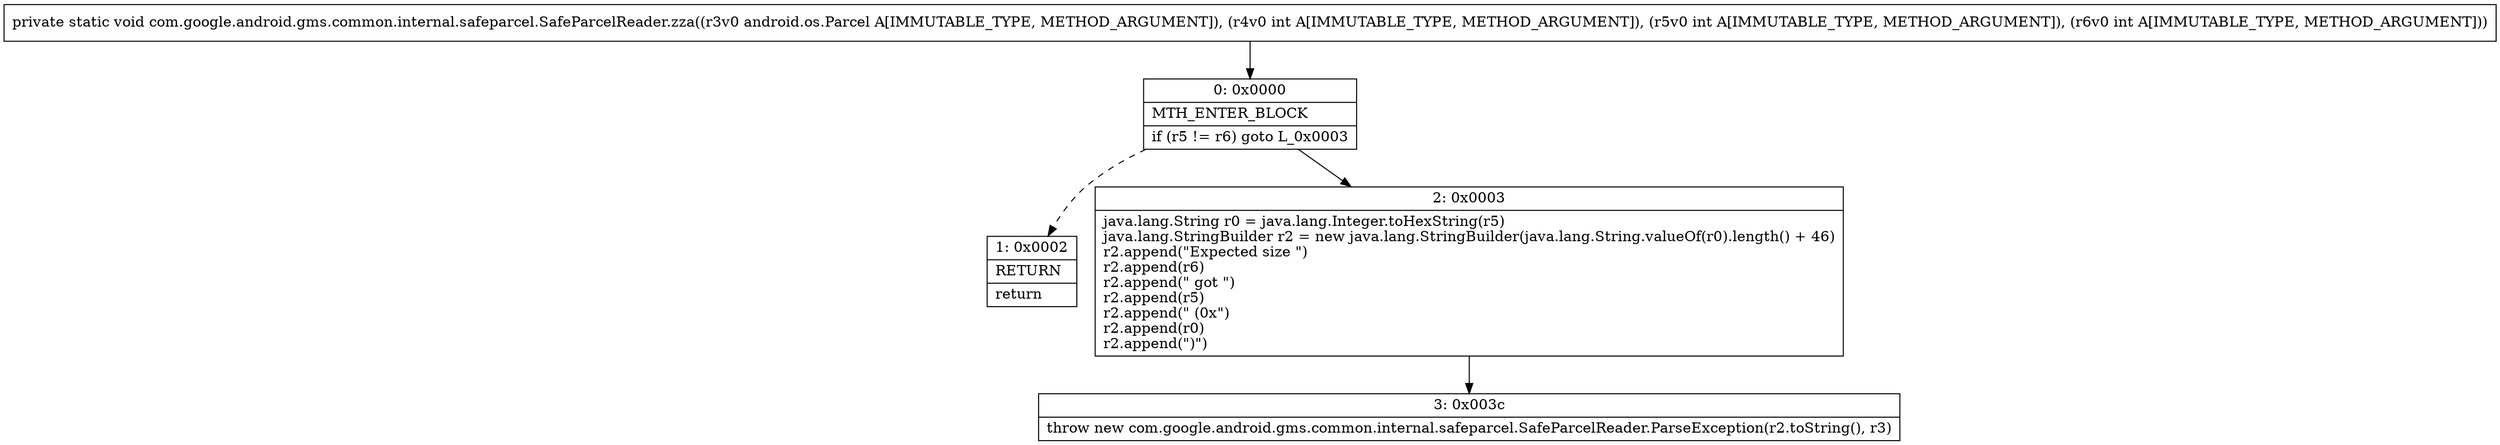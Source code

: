 digraph "CFG forcom.google.android.gms.common.internal.safeparcel.SafeParcelReader.zza(Landroid\/os\/Parcel;III)V" {
Node_0 [shape=record,label="{0\:\ 0x0000|MTH_ENTER_BLOCK\l|if (r5 != r6) goto L_0x0003\l}"];
Node_1 [shape=record,label="{1\:\ 0x0002|RETURN\l|return\l}"];
Node_2 [shape=record,label="{2\:\ 0x0003|java.lang.String r0 = java.lang.Integer.toHexString(r5)\ljava.lang.StringBuilder r2 = new java.lang.StringBuilder(java.lang.String.valueOf(r0).length() + 46)\lr2.append(\"Expected size \")\lr2.append(r6)\lr2.append(\" got \")\lr2.append(r5)\lr2.append(\" (0x\")\lr2.append(r0)\lr2.append(\")\")\l}"];
Node_3 [shape=record,label="{3\:\ 0x003c|throw new com.google.android.gms.common.internal.safeparcel.SafeParcelReader.ParseException(r2.toString(), r3)\l}"];
MethodNode[shape=record,label="{private static void com.google.android.gms.common.internal.safeparcel.SafeParcelReader.zza((r3v0 android.os.Parcel A[IMMUTABLE_TYPE, METHOD_ARGUMENT]), (r4v0 int A[IMMUTABLE_TYPE, METHOD_ARGUMENT]), (r5v0 int A[IMMUTABLE_TYPE, METHOD_ARGUMENT]), (r6v0 int A[IMMUTABLE_TYPE, METHOD_ARGUMENT])) }"];
MethodNode -> Node_0;
Node_0 -> Node_1[style=dashed];
Node_0 -> Node_2;
Node_2 -> Node_3;
}

